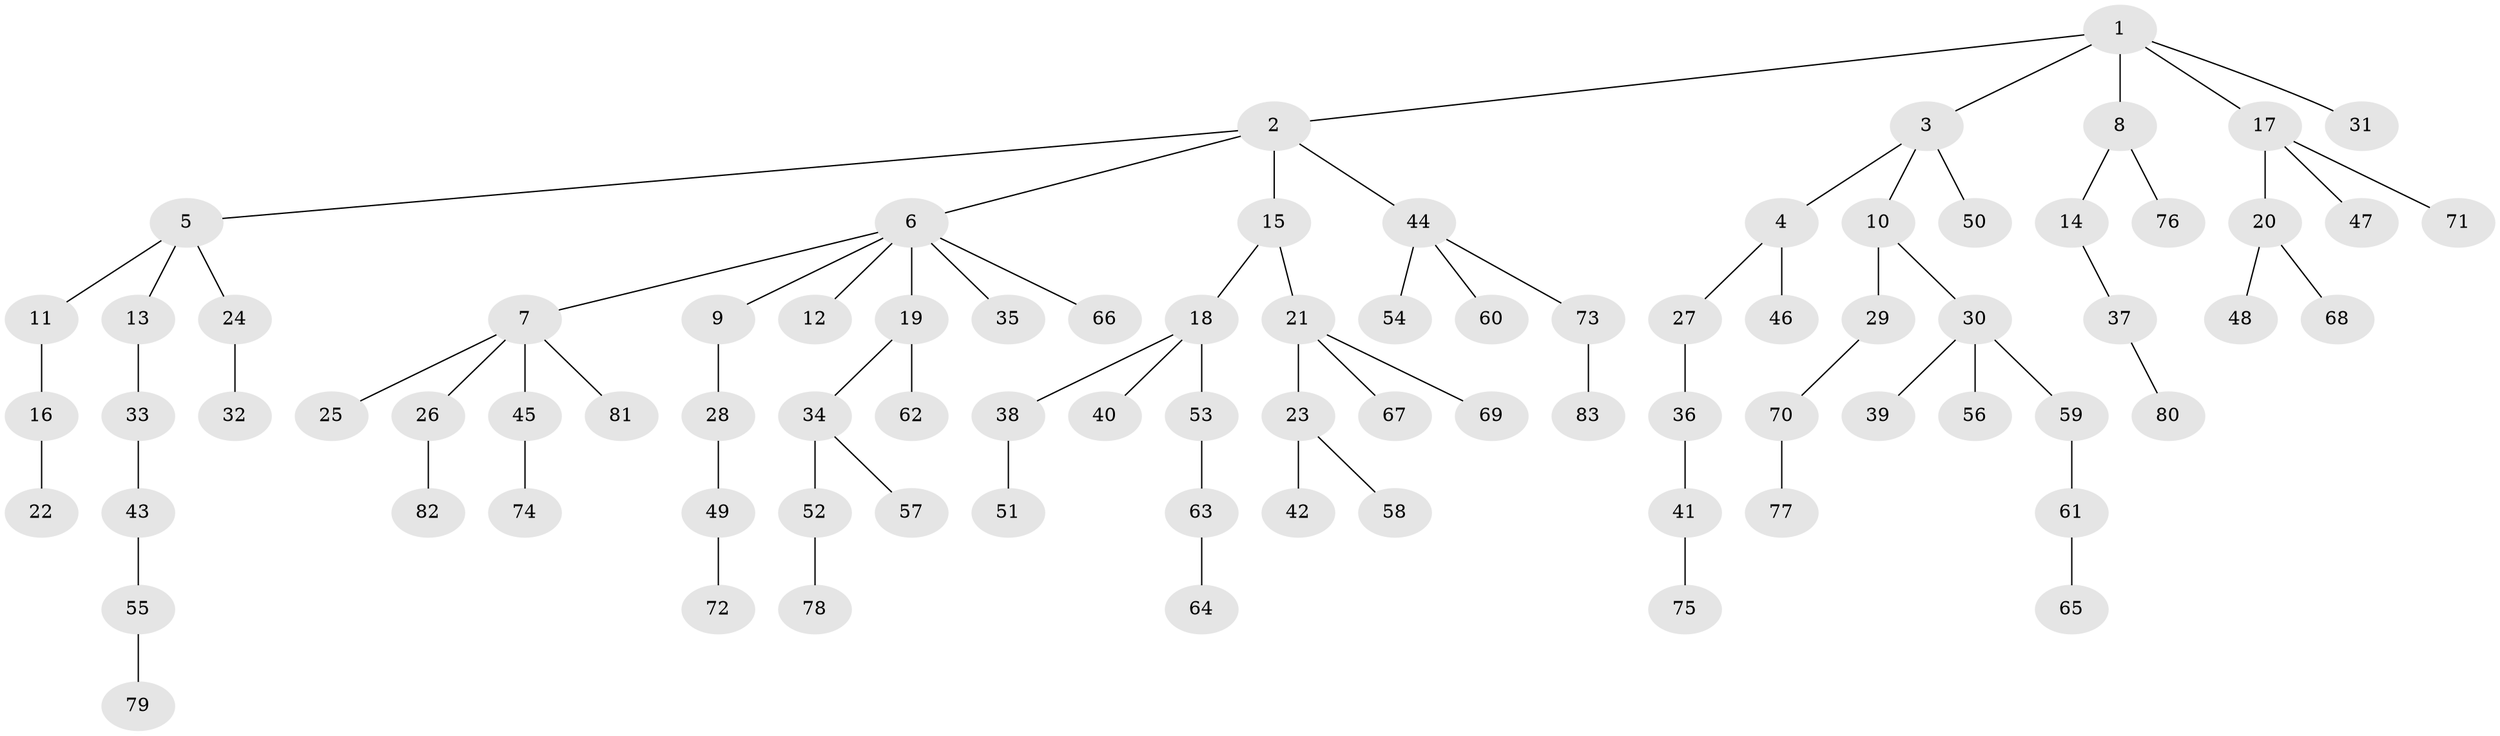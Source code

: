 // coarse degree distribution, {1: 0.5689655172413793, 5: 0.034482758620689655, 2: 0.3275862068965517, 15: 0.017241379310344827, 4: 0.034482758620689655, 10: 0.017241379310344827}
// Generated by graph-tools (version 1.1) at 2025/56/03/04/25 21:56:37]
// undirected, 83 vertices, 82 edges
graph export_dot {
graph [start="1"]
  node [color=gray90,style=filled];
  1;
  2;
  3;
  4;
  5;
  6;
  7;
  8;
  9;
  10;
  11;
  12;
  13;
  14;
  15;
  16;
  17;
  18;
  19;
  20;
  21;
  22;
  23;
  24;
  25;
  26;
  27;
  28;
  29;
  30;
  31;
  32;
  33;
  34;
  35;
  36;
  37;
  38;
  39;
  40;
  41;
  42;
  43;
  44;
  45;
  46;
  47;
  48;
  49;
  50;
  51;
  52;
  53;
  54;
  55;
  56;
  57;
  58;
  59;
  60;
  61;
  62;
  63;
  64;
  65;
  66;
  67;
  68;
  69;
  70;
  71;
  72;
  73;
  74;
  75;
  76;
  77;
  78;
  79;
  80;
  81;
  82;
  83;
  1 -- 2;
  1 -- 3;
  1 -- 8;
  1 -- 17;
  1 -- 31;
  2 -- 5;
  2 -- 6;
  2 -- 15;
  2 -- 44;
  3 -- 4;
  3 -- 10;
  3 -- 50;
  4 -- 27;
  4 -- 46;
  5 -- 11;
  5 -- 13;
  5 -- 24;
  6 -- 7;
  6 -- 9;
  6 -- 12;
  6 -- 19;
  6 -- 35;
  6 -- 66;
  7 -- 25;
  7 -- 26;
  7 -- 45;
  7 -- 81;
  8 -- 14;
  8 -- 76;
  9 -- 28;
  10 -- 29;
  10 -- 30;
  11 -- 16;
  13 -- 33;
  14 -- 37;
  15 -- 18;
  15 -- 21;
  16 -- 22;
  17 -- 20;
  17 -- 47;
  17 -- 71;
  18 -- 38;
  18 -- 40;
  18 -- 53;
  19 -- 34;
  19 -- 62;
  20 -- 48;
  20 -- 68;
  21 -- 23;
  21 -- 67;
  21 -- 69;
  23 -- 42;
  23 -- 58;
  24 -- 32;
  26 -- 82;
  27 -- 36;
  28 -- 49;
  29 -- 70;
  30 -- 39;
  30 -- 56;
  30 -- 59;
  33 -- 43;
  34 -- 52;
  34 -- 57;
  36 -- 41;
  37 -- 80;
  38 -- 51;
  41 -- 75;
  43 -- 55;
  44 -- 54;
  44 -- 60;
  44 -- 73;
  45 -- 74;
  49 -- 72;
  52 -- 78;
  53 -- 63;
  55 -- 79;
  59 -- 61;
  61 -- 65;
  63 -- 64;
  70 -- 77;
  73 -- 83;
}
